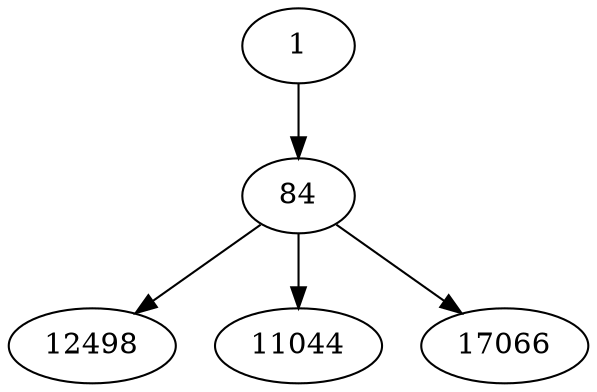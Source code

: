 strict digraph "" {
	84	[gender=f,
		generation="Comp.(RA) [1st Generation]",
		grade=undefined,
		name="Asma' bint Yazid bin al-Sakan ( أسماء بنت يزيد بن السكن ( رضي الله عنها"];
	12498	[gender=m,
		generation="Follower(Tabi') [3rd Generation]",
		grade=maqbool,
		name="Mahmud bin 'Amr bin Yazid bin al-Sakan محمود بن عمرو بن يزيد بن السكن"];
	84 -> 12498;
	11044	[gender=m,
		generation="Follower(Tabi') [3rd Generation]",
		grade=sadooq,
		name="Shar bin Hushab al-Asha'ri شهر بن حوشب الأشعري"];
	84 -> 11044;
	17066	[gender=m,
		generation="Follower(Tabi') [3rd Generation]",
		grade=maqbool,
		name="Muhajir bin Abi Muslim (Dinar) مهاجر بن أبي مسلم"];
	84 -> 17066;
	1	[gender=m,
		generation="Rasool Allah",
		grade=undefined,
		name="Prophet Muhammad(saw) ( محمّد صلّی اللہ علیہ وآلہ وسلّم ( رضي الله عنه"];
	1 -> 84;
}
